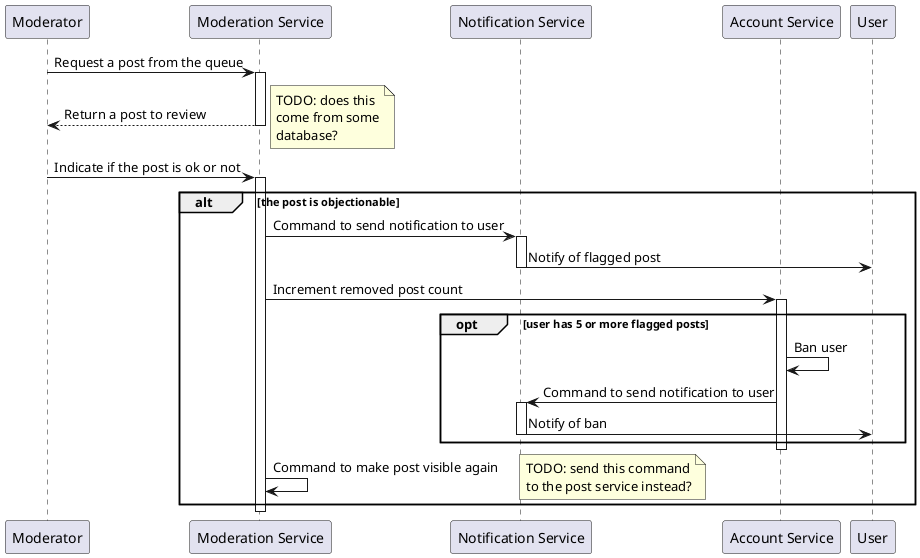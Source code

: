 @startuml

participant "Moderator" as mod
participant "Moderation Service" as modserv
participant "Notification Service" as notserv
participant "Account Service" as accserv
participant "User" as user

mod -> modserv: Request a post from the queue
activate modserv
modserv --> mod: Return a post to review
deactivate modserv

note right
	TODO: does this
	come from some
	database?
end note

mod -> modserv: Indicate if the post is ok or not
activate modserv

alt the post is objectionable

modserv -> notserv: Command to send notification to user
activate notserv
notserv -> user: Notify of flagged post
deactivate notserv

modserv -> accserv: Increment removed post count

activate accserv

opt user has 5 or more flagged posts

accserv -> accserv: Ban user
accserv -> notserv: Command to send notification to user
activate notserv
notserv -> user: Notify of ban
deactivate notserv

end

deactivate accserv

modserv -> modserv: Command to make post visible again

note right
	TODO: send this command
	to the post service instead?
end note

end

deactivate modserv

@enduml

